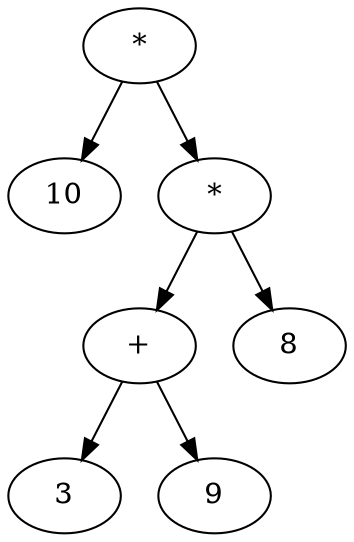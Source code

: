 digraph "expression" {
0 [label = "*"];
1 [label = "10"];
2 [label = "*"];
3 [label = "+"];
4 [label = "3"];
5 [label = "9"];
6 [label = "8"];
3 -> 4
3 -> 5
2 -> 3
2 -> 6
0 -> 1
0 -> 2
}